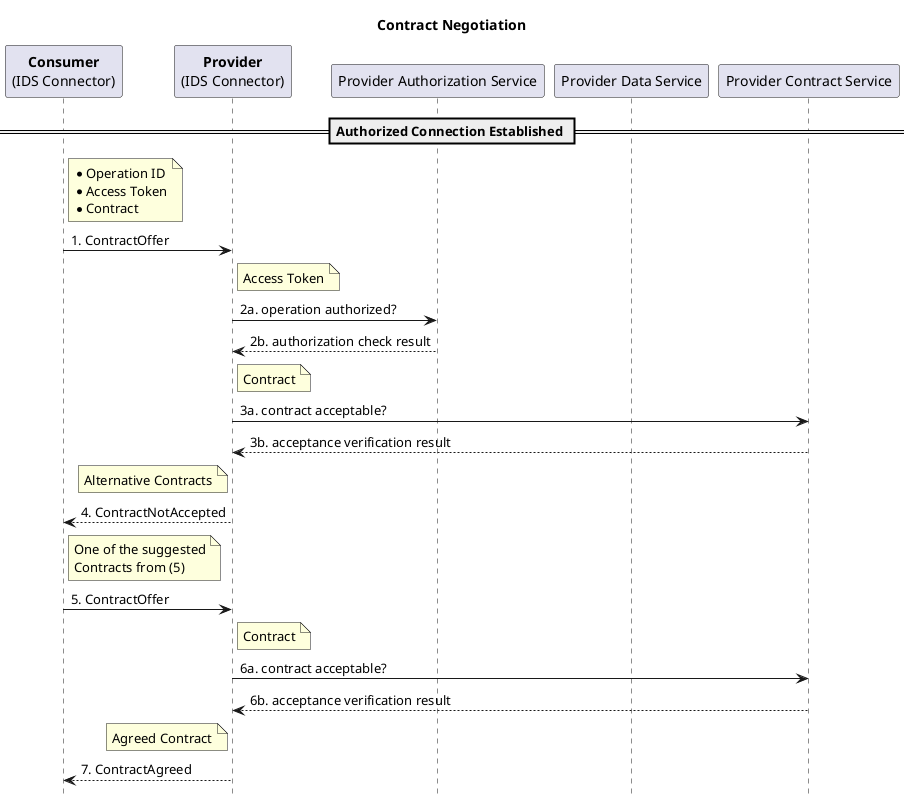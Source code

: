 @startuml

hide footbox

title Contract Negotiation

participant "**Consumer**\n(IDS Connector)" as C
participant "**Provider**\n(IDS Connector)" as P
participant "Provider Authorization Service" as PAS
participant "Provider Data Service" as PDS
participant "Provider Contract Service" as PCS

== Authorized Connection Established ==

note right of C: *Operation ID\n*Access Token\n*Contract
C -> P: 1. ContractOffer

note right of P: Access Token
P -> PAS: 2a. operation authorized?
P <-- PAS: 2b. authorization check result

note right of P: Contract
P -> PCS: 3a. contract acceptable?
P <-- PCS: 3b. acceptance verification result

note left of P: Alternative Contracts
P --> C: 4. ContractNotAccepted

note right of C: One of the suggested\nContracts from (5)
C -> P: 5. ContractOffer

note right of P: Contract
P -> PCS: 6a. contract acceptable?
P <-- PCS: 6b. acceptance verification result

note left of P: Agreed Contract
P --> C: 7. ContractAgreed

@enduml
